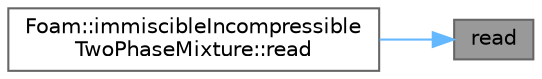digraph "read"
{
 // LATEX_PDF_SIZE
  bgcolor="transparent";
  edge [fontname=Helvetica,fontsize=10,labelfontname=Helvetica,labelfontsize=10];
  node [fontname=Helvetica,fontsize=10,shape=box,height=0.2,width=0.4];
  rankdir="RL";
  Node1 [id="Node000001",label="read",height=0.2,width=0.4,color="gray40", fillcolor="grey60", style="filled", fontcolor="black",tooltip=" "];
  Node1 -> Node2 [id="edge1_Node000001_Node000002",dir="back",color="steelblue1",style="solid",tooltip=" "];
  Node2 [id="Node000002",label="Foam::immiscibleIncompressible\lTwoPhaseMixture::read",height=0.2,width=0.4,color="grey40", fillcolor="white", style="filled",URL="$classFoam_1_1immiscibleIncompressibleTwoPhaseMixture.html#af816873151ddb0126e98bb2f914d8ed5",tooltip=" "];
}

